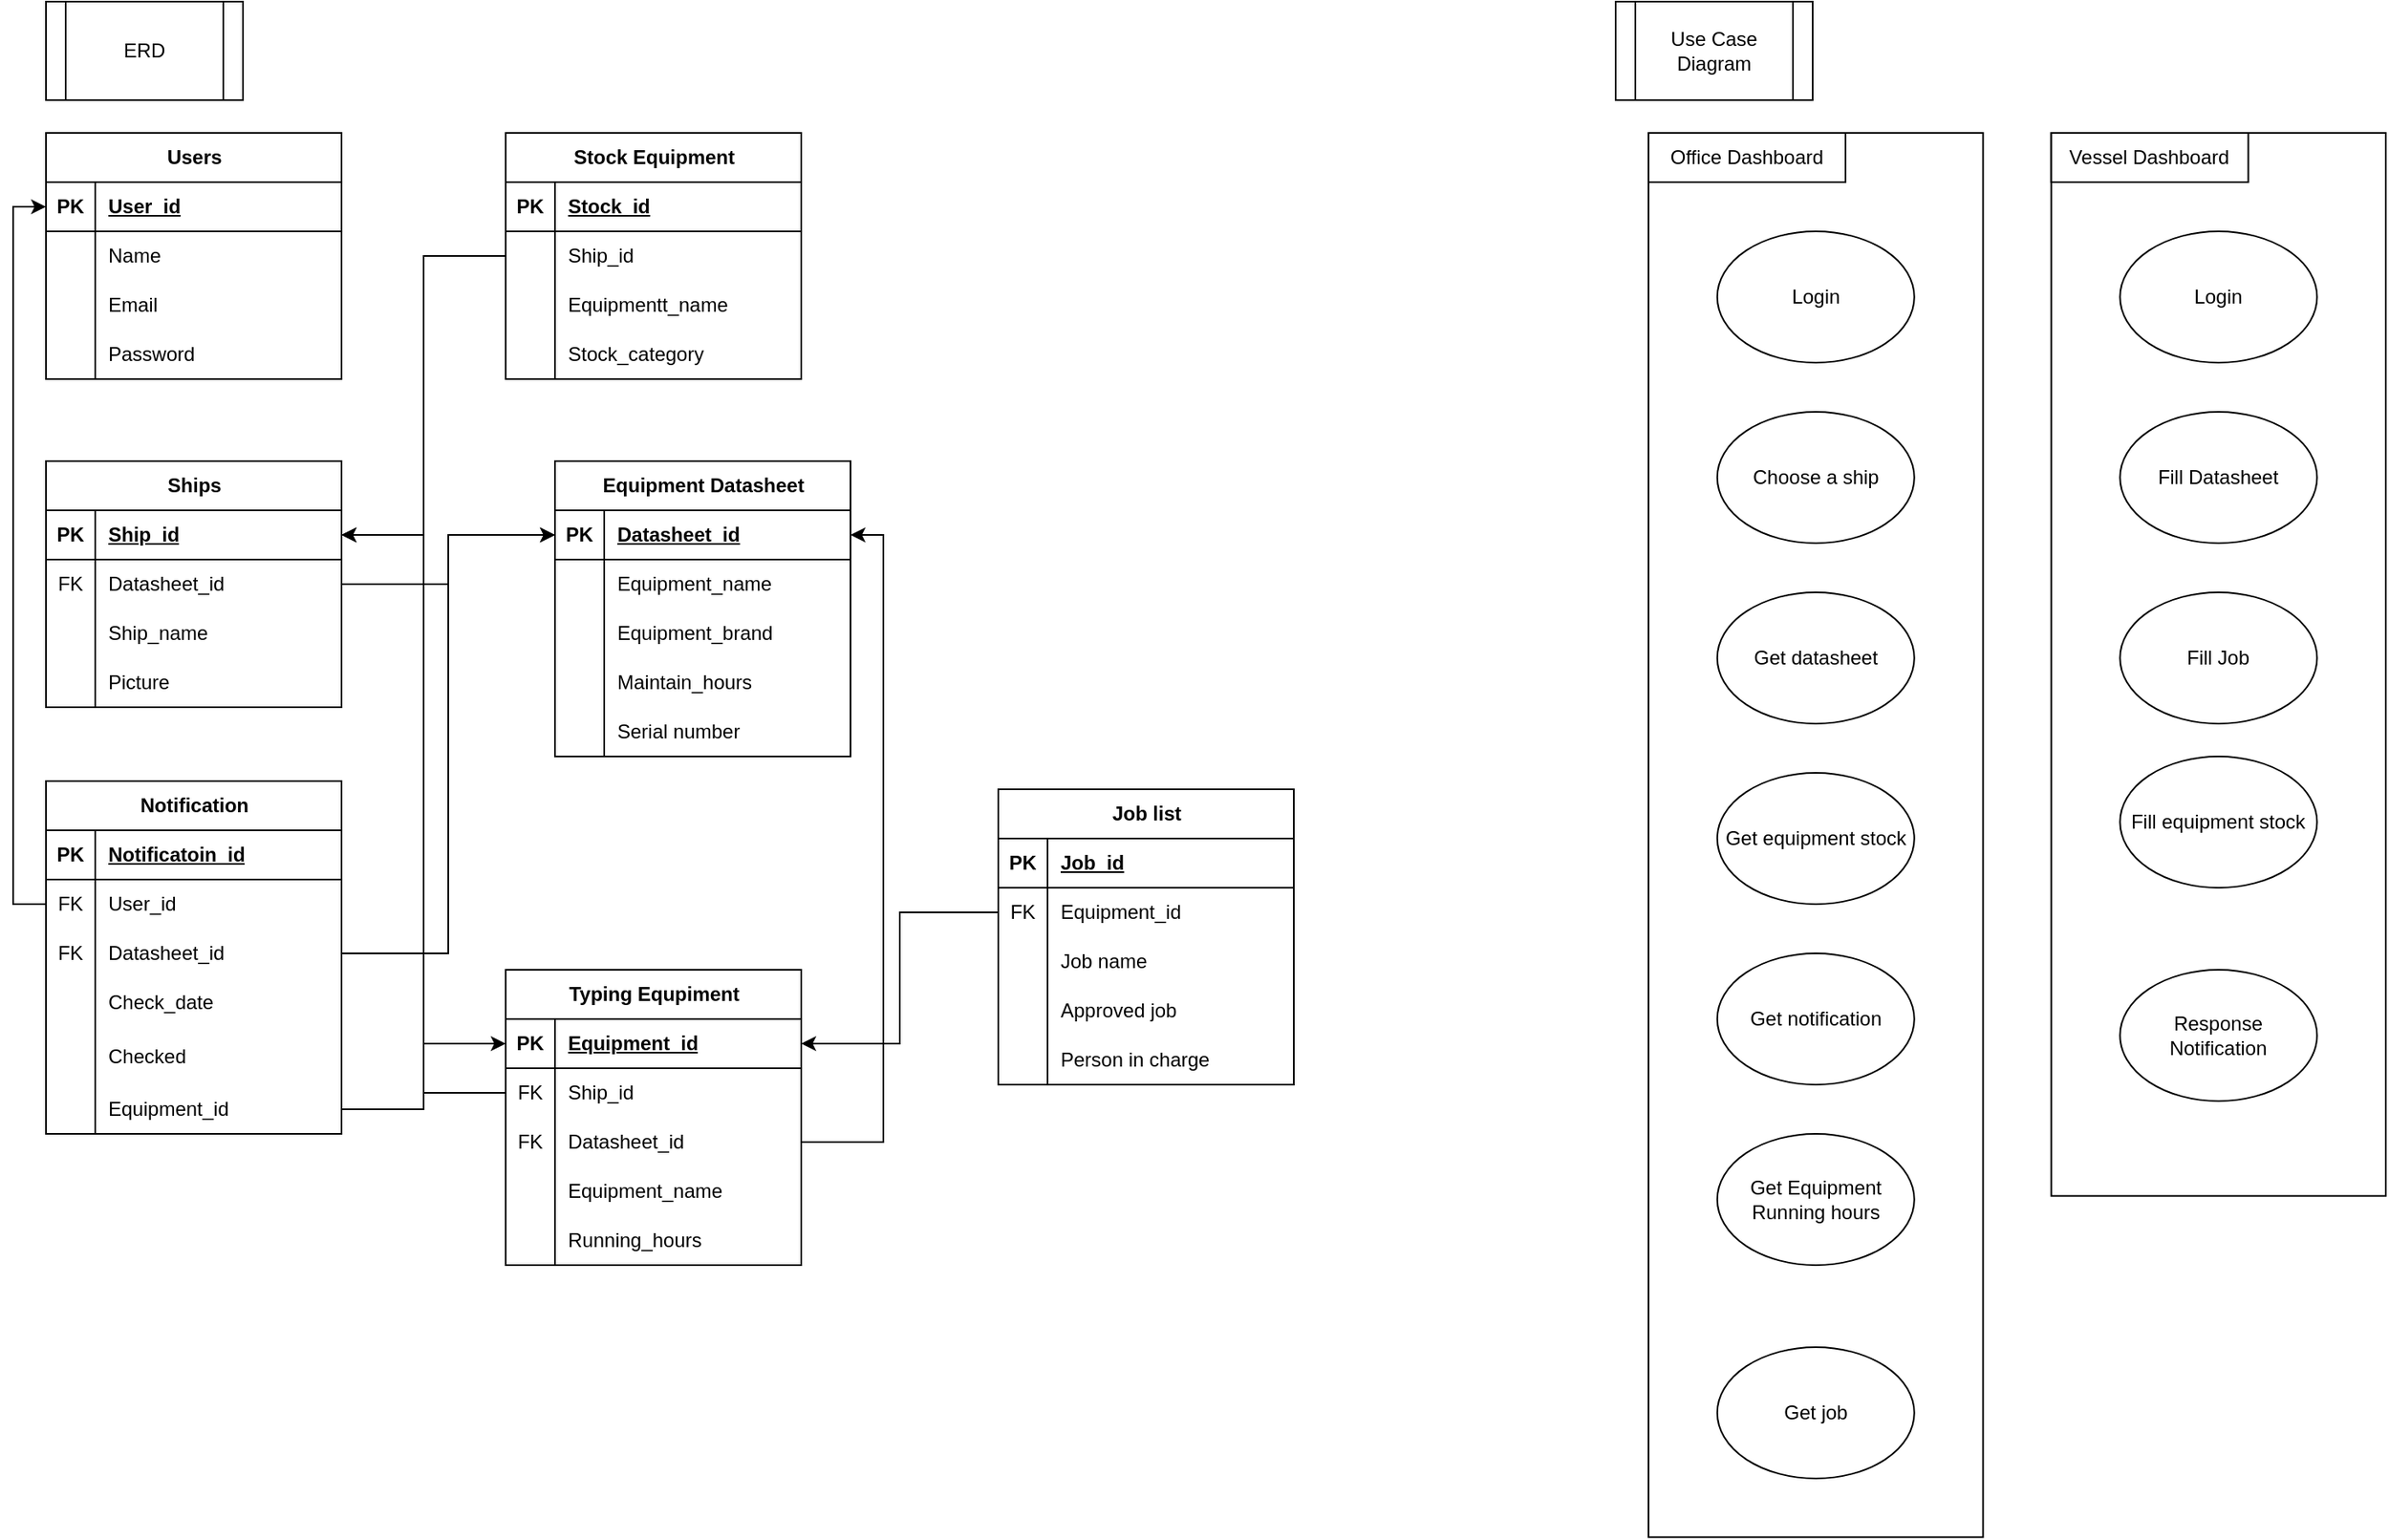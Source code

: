 <mxfile version="21.0.6" type="github">
  <diagram name="Page-1" id="IQjWWA55hHG1mAubiXNH">
    <mxGraphModel dx="1400" dy="764" grid="1" gridSize="10" guides="1" tooltips="1" connect="1" arrows="1" fold="1" page="1" pageScale="1" pageWidth="850" pageHeight="1100" math="0" shadow="0">
      <root>
        <mxCell id="0" />
        <mxCell id="1" parent="0" />
        <mxCell id="n0I2KeOokjYdzTyxzi5v-180" value="" style="rounded=0;whiteSpace=wrap;html=1;rotation=90;" vertex="1" parent="1">
          <mxGeometry x="730" y="406.01" width="855.77" height="203.75" as="geometry" />
        </mxCell>
        <mxCell id="n0I2KeOokjYdzTyxzi5v-2" value="Equipment Datasheet" style="shape=table;startSize=30;container=1;collapsible=1;childLayout=tableLayout;fixedRows=1;rowLines=0;fontStyle=1;align=center;resizeLast=1;html=1;" vertex="1" parent="1">
          <mxGeometry x="390" y="280" width="180" height="180" as="geometry" />
        </mxCell>
        <mxCell id="n0I2KeOokjYdzTyxzi5v-3" value="" style="shape=tableRow;horizontal=0;startSize=0;swimlaneHead=0;swimlaneBody=0;fillColor=none;collapsible=0;dropTarget=0;points=[[0,0.5],[1,0.5]];portConstraint=eastwest;top=0;left=0;right=0;bottom=1;" vertex="1" parent="n0I2KeOokjYdzTyxzi5v-2">
          <mxGeometry y="30" width="180" height="30" as="geometry" />
        </mxCell>
        <mxCell id="n0I2KeOokjYdzTyxzi5v-4" value="PK" style="shape=partialRectangle;connectable=0;fillColor=none;top=0;left=0;bottom=0;right=0;fontStyle=1;overflow=hidden;whiteSpace=wrap;html=1;" vertex="1" parent="n0I2KeOokjYdzTyxzi5v-3">
          <mxGeometry width="30" height="30" as="geometry">
            <mxRectangle width="30" height="30" as="alternateBounds" />
          </mxGeometry>
        </mxCell>
        <mxCell id="n0I2KeOokjYdzTyxzi5v-5" value="Datasheet_id" style="shape=partialRectangle;connectable=0;fillColor=none;top=0;left=0;bottom=0;right=0;align=left;spacingLeft=6;fontStyle=5;overflow=hidden;whiteSpace=wrap;html=1;" vertex="1" parent="n0I2KeOokjYdzTyxzi5v-3">
          <mxGeometry x="30" width="150" height="30" as="geometry">
            <mxRectangle width="150" height="30" as="alternateBounds" />
          </mxGeometry>
        </mxCell>
        <mxCell id="n0I2KeOokjYdzTyxzi5v-9" value="" style="shape=tableRow;horizontal=0;startSize=0;swimlaneHead=0;swimlaneBody=0;fillColor=none;collapsible=0;dropTarget=0;points=[[0,0.5],[1,0.5]];portConstraint=eastwest;top=0;left=0;right=0;bottom=0;" vertex="1" parent="n0I2KeOokjYdzTyxzi5v-2">
          <mxGeometry y="60" width="180" height="30" as="geometry" />
        </mxCell>
        <mxCell id="n0I2KeOokjYdzTyxzi5v-10" value="" style="shape=partialRectangle;connectable=0;fillColor=none;top=0;left=0;bottom=0;right=0;editable=1;overflow=hidden;whiteSpace=wrap;html=1;" vertex="1" parent="n0I2KeOokjYdzTyxzi5v-9">
          <mxGeometry width="30" height="30" as="geometry">
            <mxRectangle width="30" height="30" as="alternateBounds" />
          </mxGeometry>
        </mxCell>
        <mxCell id="n0I2KeOokjYdzTyxzi5v-11" value="Equipment_name" style="shape=partialRectangle;connectable=0;fillColor=none;top=0;left=0;bottom=0;right=0;align=left;spacingLeft=6;overflow=hidden;whiteSpace=wrap;html=1;" vertex="1" parent="n0I2KeOokjYdzTyxzi5v-9">
          <mxGeometry x="30" width="150" height="30" as="geometry">
            <mxRectangle width="150" height="30" as="alternateBounds" />
          </mxGeometry>
        </mxCell>
        <mxCell id="n0I2KeOokjYdzTyxzi5v-6" value="" style="shape=tableRow;horizontal=0;startSize=0;swimlaneHead=0;swimlaneBody=0;fillColor=none;collapsible=0;dropTarget=0;points=[[0,0.5],[1,0.5]];portConstraint=eastwest;top=0;left=0;right=0;bottom=0;" vertex="1" parent="n0I2KeOokjYdzTyxzi5v-2">
          <mxGeometry y="90" width="180" height="30" as="geometry" />
        </mxCell>
        <mxCell id="n0I2KeOokjYdzTyxzi5v-7" value="" style="shape=partialRectangle;connectable=0;fillColor=none;top=0;left=0;bottom=0;right=0;editable=1;overflow=hidden;whiteSpace=wrap;html=1;" vertex="1" parent="n0I2KeOokjYdzTyxzi5v-6">
          <mxGeometry width="30" height="30" as="geometry">
            <mxRectangle width="30" height="30" as="alternateBounds" />
          </mxGeometry>
        </mxCell>
        <mxCell id="n0I2KeOokjYdzTyxzi5v-8" value="Equipment_brand" style="shape=partialRectangle;connectable=0;fillColor=none;top=0;left=0;bottom=0;right=0;align=left;spacingLeft=6;overflow=hidden;whiteSpace=wrap;html=1;" vertex="1" parent="n0I2KeOokjYdzTyxzi5v-6">
          <mxGeometry x="30" width="150" height="30" as="geometry">
            <mxRectangle width="150" height="30" as="alternateBounds" />
          </mxGeometry>
        </mxCell>
        <mxCell id="n0I2KeOokjYdzTyxzi5v-12" value="" style="shape=tableRow;horizontal=0;startSize=0;swimlaneHead=0;swimlaneBody=0;fillColor=none;collapsible=0;dropTarget=0;points=[[0,0.5],[1,0.5]];portConstraint=eastwest;top=0;left=0;right=0;bottom=0;" vertex="1" parent="n0I2KeOokjYdzTyxzi5v-2">
          <mxGeometry y="120" width="180" height="30" as="geometry" />
        </mxCell>
        <mxCell id="n0I2KeOokjYdzTyxzi5v-13" value="" style="shape=partialRectangle;connectable=0;fillColor=none;top=0;left=0;bottom=0;right=0;editable=1;overflow=hidden;whiteSpace=wrap;html=1;" vertex="1" parent="n0I2KeOokjYdzTyxzi5v-12">
          <mxGeometry width="30" height="30" as="geometry">
            <mxRectangle width="30" height="30" as="alternateBounds" />
          </mxGeometry>
        </mxCell>
        <mxCell id="n0I2KeOokjYdzTyxzi5v-14" value="Maintain_hours" style="shape=partialRectangle;connectable=0;fillColor=none;top=0;left=0;bottom=0;right=0;align=left;spacingLeft=6;overflow=hidden;whiteSpace=wrap;html=1;" vertex="1" parent="n0I2KeOokjYdzTyxzi5v-12">
          <mxGeometry x="30" width="150" height="30" as="geometry">
            <mxRectangle width="150" height="30" as="alternateBounds" />
          </mxGeometry>
        </mxCell>
        <mxCell id="n0I2KeOokjYdzTyxzi5v-211" value="" style="shape=tableRow;horizontal=0;startSize=0;swimlaneHead=0;swimlaneBody=0;fillColor=none;collapsible=0;dropTarget=0;points=[[0,0.5],[1,0.5]];portConstraint=eastwest;top=0;left=0;right=0;bottom=0;" vertex="1" parent="n0I2KeOokjYdzTyxzi5v-2">
          <mxGeometry y="150" width="180" height="30" as="geometry" />
        </mxCell>
        <mxCell id="n0I2KeOokjYdzTyxzi5v-212" value="" style="shape=partialRectangle;connectable=0;fillColor=none;top=0;left=0;bottom=0;right=0;editable=1;overflow=hidden;whiteSpace=wrap;html=1;" vertex="1" parent="n0I2KeOokjYdzTyxzi5v-211">
          <mxGeometry width="30" height="30" as="geometry">
            <mxRectangle width="30" height="30" as="alternateBounds" />
          </mxGeometry>
        </mxCell>
        <mxCell id="n0I2KeOokjYdzTyxzi5v-213" value="Serial number" style="shape=partialRectangle;connectable=0;fillColor=none;top=0;left=0;bottom=0;right=0;align=left;spacingLeft=6;overflow=hidden;whiteSpace=wrap;html=1;" vertex="1" parent="n0I2KeOokjYdzTyxzi5v-211">
          <mxGeometry x="30" width="150" height="30" as="geometry">
            <mxRectangle width="150" height="30" as="alternateBounds" />
          </mxGeometry>
        </mxCell>
        <mxCell id="n0I2KeOokjYdzTyxzi5v-15" value="Users" style="shape=table;startSize=30;container=1;collapsible=1;childLayout=tableLayout;fixedRows=1;rowLines=0;fontStyle=1;align=center;resizeLast=1;html=1;" vertex="1" parent="1">
          <mxGeometry x="80" y="80" width="180" height="150" as="geometry" />
        </mxCell>
        <mxCell id="n0I2KeOokjYdzTyxzi5v-16" value="" style="shape=tableRow;horizontal=0;startSize=0;swimlaneHead=0;swimlaneBody=0;fillColor=none;collapsible=0;dropTarget=0;points=[[0,0.5],[1,0.5]];portConstraint=eastwest;top=0;left=0;right=0;bottom=1;" vertex="1" parent="n0I2KeOokjYdzTyxzi5v-15">
          <mxGeometry y="30" width="180" height="30" as="geometry" />
        </mxCell>
        <mxCell id="n0I2KeOokjYdzTyxzi5v-17" value="PK" style="shape=partialRectangle;connectable=0;fillColor=none;top=0;left=0;bottom=0;right=0;fontStyle=1;overflow=hidden;whiteSpace=wrap;html=1;" vertex="1" parent="n0I2KeOokjYdzTyxzi5v-16">
          <mxGeometry width="30" height="30" as="geometry">
            <mxRectangle width="30" height="30" as="alternateBounds" />
          </mxGeometry>
        </mxCell>
        <mxCell id="n0I2KeOokjYdzTyxzi5v-18" value="User_id" style="shape=partialRectangle;connectable=0;fillColor=none;top=0;left=0;bottom=0;right=0;align=left;spacingLeft=6;fontStyle=5;overflow=hidden;whiteSpace=wrap;html=1;" vertex="1" parent="n0I2KeOokjYdzTyxzi5v-16">
          <mxGeometry x="30" width="150" height="30" as="geometry">
            <mxRectangle width="150" height="30" as="alternateBounds" />
          </mxGeometry>
        </mxCell>
        <mxCell id="n0I2KeOokjYdzTyxzi5v-19" value="" style="shape=tableRow;horizontal=0;startSize=0;swimlaneHead=0;swimlaneBody=0;fillColor=none;collapsible=0;dropTarget=0;points=[[0,0.5],[1,0.5]];portConstraint=eastwest;top=0;left=0;right=0;bottom=0;" vertex="1" parent="n0I2KeOokjYdzTyxzi5v-15">
          <mxGeometry y="60" width="180" height="30" as="geometry" />
        </mxCell>
        <mxCell id="n0I2KeOokjYdzTyxzi5v-20" value="" style="shape=partialRectangle;connectable=0;fillColor=none;top=0;left=0;bottom=0;right=0;editable=1;overflow=hidden;whiteSpace=wrap;html=1;" vertex="1" parent="n0I2KeOokjYdzTyxzi5v-19">
          <mxGeometry width="30" height="30" as="geometry">
            <mxRectangle width="30" height="30" as="alternateBounds" />
          </mxGeometry>
        </mxCell>
        <mxCell id="n0I2KeOokjYdzTyxzi5v-21" value="Name" style="shape=partialRectangle;connectable=0;fillColor=none;top=0;left=0;bottom=0;right=0;align=left;spacingLeft=6;overflow=hidden;whiteSpace=wrap;html=1;" vertex="1" parent="n0I2KeOokjYdzTyxzi5v-19">
          <mxGeometry x="30" width="150" height="30" as="geometry">
            <mxRectangle width="150" height="30" as="alternateBounds" />
          </mxGeometry>
        </mxCell>
        <mxCell id="n0I2KeOokjYdzTyxzi5v-22" value="" style="shape=tableRow;horizontal=0;startSize=0;swimlaneHead=0;swimlaneBody=0;fillColor=none;collapsible=0;dropTarget=0;points=[[0,0.5],[1,0.5]];portConstraint=eastwest;top=0;left=0;right=0;bottom=0;" vertex="1" parent="n0I2KeOokjYdzTyxzi5v-15">
          <mxGeometry y="90" width="180" height="30" as="geometry" />
        </mxCell>
        <mxCell id="n0I2KeOokjYdzTyxzi5v-23" value="" style="shape=partialRectangle;connectable=0;fillColor=none;top=0;left=0;bottom=0;right=0;editable=1;overflow=hidden;whiteSpace=wrap;html=1;" vertex="1" parent="n0I2KeOokjYdzTyxzi5v-22">
          <mxGeometry width="30" height="30" as="geometry">
            <mxRectangle width="30" height="30" as="alternateBounds" />
          </mxGeometry>
        </mxCell>
        <mxCell id="n0I2KeOokjYdzTyxzi5v-24" value="Email" style="shape=partialRectangle;connectable=0;fillColor=none;top=0;left=0;bottom=0;right=0;align=left;spacingLeft=6;overflow=hidden;whiteSpace=wrap;html=1;" vertex="1" parent="n0I2KeOokjYdzTyxzi5v-22">
          <mxGeometry x="30" width="150" height="30" as="geometry">
            <mxRectangle width="150" height="30" as="alternateBounds" />
          </mxGeometry>
        </mxCell>
        <mxCell id="n0I2KeOokjYdzTyxzi5v-25" value="" style="shape=tableRow;horizontal=0;startSize=0;swimlaneHead=0;swimlaneBody=0;fillColor=none;collapsible=0;dropTarget=0;points=[[0,0.5],[1,0.5]];portConstraint=eastwest;top=0;left=0;right=0;bottom=0;" vertex="1" parent="n0I2KeOokjYdzTyxzi5v-15">
          <mxGeometry y="120" width="180" height="30" as="geometry" />
        </mxCell>
        <mxCell id="n0I2KeOokjYdzTyxzi5v-26" value="" style="shape=partialRectangle;connectable=0;fillColor=none;top=0;left=0;bottom=0;right=0;editable=1;overflow=hidden;whiteSpace=wrap;html=1;" vertex="1" parent="n0I2KeOokjYdzTyxzi5v-25">
          <mxGeometry width="30" height="30" as="geometry">
            <mxRectangle width="30" height="30" as="alternateBounds" />
          </mxGeometry>
        </mxCell>
        <mxCell id="n0I2KeOokjYdzTyxzi5v-27" value="Password" style="shape=partialRectangle;connectable=0;fillColor=none;top=0;left=0;bottom=0;right=0;align=left;spacingLeft=6;overflow=hidden;whiteSpace=wrap;html=1;" vertex="1" parent="n0I2KeOokjYdzTyxzi5v-25">
          <mxGeometry x="30" width="150" height="30" as="geometry">
            <mxRectangle width="150" height="30" as="alternateBounds" />
          </mxGeometry>
        </mxCell>
        <mxCell id="n0I2KeOokjYdzTyxzi5v-28" value="Ships" style="shape=table;startSize=30;container=1;collapsible=1;childLayout=tableLayout;fixedRows=1;rowLines=0;fontStyle=1;align=center;resizeLast=1;html=1;" vertex="1" parent="1">
          <mxGeometry x="80" y="280" width="180" height="150" as="geometry" />
        </mxCell>
        <mxCell id="n0I2KeOokjYdzTyxzi5v-29" value="" style="shape=tableRow;horizontal=0;startSize=0;swimlaneHead=0;swimlaneBody=0;fillColor=none;collapsible=0;dropTarget=0;points=[[0,0.5],[1,0.5]];portConstraint=eastwest;top=0;left=0;right=0;bottom=1;" vertex="1" parent="n0I2KeOokjYdzTyxzi5v-28">
          <mxGeometry y="30" width="180" height="30" as="geometry" />
        </mxCell>
        <mxCell id="n0I2KeOokjYdzTyxzi5v-30" value="PK" style="shape=partialRectangle;connectable=0;fillColor=none;top=0;left=0;bottom=0;right=0;fontStyle=1;overflow=hidden;whiteSpace=wrap;html=1;" vertex="1" parent="n0I2KeOokjYdzTyxzi5v-29">
          <mxGeometry width="30" height="30" as="geometry">
            <mxRectangle width="30" height="30" as="alternateBounds" />
          </mxGeometry>
        </mxCell>
        <mxCell id="n0I2KeOokjYdzTyxzi5v-31" value="Ship_id" style="shape=partialRectangle;connectable=0;fillColor=none;top=0;left=0;bottom=0;right=0;align=left;spacingLeft=6;fontStyle=5;overflow=hidden;whiteSpace=wrap;html=1;" vertex="1" parent="n0I2KeOokjYdzTyxzi5v-29">
          <mxGeometry x="30" width="150" height="30" as="geometry">
            <mxRectangle width="150" height="30" as="alternateBounds" />
          </mxGeometry>
        </mxCell>
        <mxCell id="n0I2KeOokjYdzTyxzi5v-35" value="" style="shape=tableRow;horizontal=0;startSize=0;swimlaneHead=0;swimlaneBody=0;fillColor=none;collapsible=0;dropTarget=0;points=[[0,0.5],[1,0.5]];portConstraint=eastwest;top=0;left=0;right=0;bottom=0;" vertex="1" parent="n0I2KeOokjYdzTyxzi5v-28">
          <mxGeometry y="60" width="180" height="30" as="geometry" />
        </mxCell>
        <mxCell id="n0I2KeOokjYdzTyxzi5v-36" value="FK" style="shape=partialRectangle;connectable=0;fillColor=none;top=0;left=0;bottom=0;right=0;editable=1;overflow=hidden;whiteSpace=wrap;html=1;" vertex="1" parent="n0I2KeOokjYdzTyxzi5v-35">
          <mxGeometry width="30" height="30" as="geometry">
            <mxRectangle width="30" height="30" as="alternateBounds" />
          </mxGeometry>
        </mxCell>
        <mxCell id="n0I2KeOokjYdzTyxzi5v-37" value="Datasheet_id" style="shape=partialRectangle;connectable=0;fillColor=none;top=0;left=0;bottom=0;right=0;align=left;spacingLeft=6;overflow=hidden;whiteSpace=wrap;html=1;" vertex="1" parent="n0I2KeOokjYdzTyxzi5v-35">
          <mxGeometry x="30" width="150" height="30" as="geometry">
            <mxRectangle width="150" height="30" as="alternateBounds" />
          </mxGeometry>
        </mxCell>
        <mxCell id="n0I2KeOokjYdzTyxzi5v-32" value="" style="shape=tableRow;horizontal=0;startSize=0;swimlaneHead=0;swimlaneBody=0;fillColor=none;collapsible=0;dropTarget=0;points=[[0,0.5],[1,0.5]];portConstraint=eastwest;top=0;left=0;right=0;bottom=0;" vertex="1" parent="n0I2KeOokjYdzTyxzi5v-28">
          <mxGeometry y="90" width="180" height="30" as="geometry" />
        </mxCell>
        <mxCell id="n0I2KeOokjYdzTyxzi5v-33" value="" style="shape=partialRectangle;connectable=0;fillColor=none;top=0;left=0;bottom=0;right=0;editable=1;overflow=hidden;whiteSpace=wrap;html=1;" vertex="1" parent="n0I2KeOokjYdzTyxzi5v-32">
          <mxGeometry width="30" height="30" as="geometry">
            <mxRectangle width="30" height="30" as="alternateBounds" />
          </mxGeometry>
        </mxCell>
        <mxCell id="n0I2KeOokjYdzTyxzi5v-34" value="Ship_name" style="shape=partialRectangle;connectable=0;fillColor=none;top=0;left=0;bottom=0;right=0;align=left;spacingLeft=6;overflow=hidden;whiteSpace=wrap;html=1;" vertex="1" parent="n0I2KeOokjYdzTyxzi5v-32">
          <mxGeometry x="30" width="150" height="30" as="geometry">
            <mxRectangle width="150" height="30" as="alternateBounds" />
          </mxGeometry>
        </mxCell>
        <mxCell id="n0I2KeOokjYdzTyxzi5v-38" value="" style="shape=tableRow;horizontal=0;startSize=0;swimlaneHead=0;swimlaneBody=0;fillColor=none;collapsible=0;dropTarget=0;points=[[0,0.5],[1,0.5]];portConstraint=eastwest;top=0;left=0;right=0;bottom=0;" vertex="1" parent="n0I2KeOokjYdzTyxzi5v-28">
          <mxGeometry y="120" width="180" height="30" as="geometry" />
        </mxCell>
        <mxCell id="n0I2KeOokjYdzTyxzi5v-39" value="" style="shape=partialRectangle;connectable=0;fillColor=none;top=0;left=0;bottom=0;right=0;editable=1;overflow=hidden;whiteSpace=wrap;html=1;" vertex="1" parent="n0I2KeOokjYdzTyxzi5v-38">
          <mxGeometry width="30" height="30" as="geometry">
            <mxRectangle width="30" height="30" as="alternateBounds" />
          </mxGeometry>
        </mxCell>
        <mxCell id="n0I2KeOokjYdzTyxzi5v-40" value="Picture" style="shape=partialRectangle;connectable=0;fillColor=none;top=0;left=0;bottom=0;right=0;align=left;spacingLeft=6;overflow=hidden;whiteSpace=wrap;html=1;" vertex="1" parent="n0I2KeOokjYdzTyxzi5v-38">
          <mxGeometry x="30" width="150" height="30" as="geometry">
            <mxRectangle width="150" height="30" as="alternateBounds" />
          </mxGeometry>
        </mxCell>
        <mxCell id="n0I2KeOokjYdzTyxzi5v-41" value="Stock Equipment" style="shape=table;startSize=30;container=1;collapsible=1;childLayout=tableLayout;fixedRows=1;rowLines=0;fontStyle=1;align=center;resizeLast=1;html=1;" vertex="1" parent="1">
          <mxGeometry x="360" y="80" width="180" height="150" as="geometry" />
        </mxCell>
        <mxCell id="n0I2KeOokjYdzTyxzi5v-42" value="" style="shape=tableRow;horizontal=0;startSize=0;swimlaneHead=0;swimlaneBody=0;fillColor=none;collapsible=0;dropTarget=0;points=[[0,0.5],[1,0.5]];portConstraint=eastwest;top=0;left=0;right=0;bottom=1;" vertex="1" parent="n0I2KeOokjYdzTyxzi5v-41">
          <mxGeometry y="30" width="180" height="30" as="geometry" />
        </mxCell>
        <mxCell id="n0I2KeOokjYdzTyxzi5v-43" value="PK" style="shape=partialRectangle;connectable=0;fillColor=none;top=0;left=0;bottom=0;right=0;fontStyle=1;overflow=hidden;whiteSpace=wrap;html=1;" vertex="1" parent="n0I2KeOokjYdzTyxzi5v-42">
          <mxGeometry width="30" height="30" as="geometry">
            <mxRectangle width="30" height="30" as="alternateBounds" />
          </mxGeometry>
        </mxCell>
        <mxCell id="n0I2KeOokjYdzTyxzi5v-44" value="Stock_id" style="shape=partialRectangle;connectable=0;fillColor=none;top=0;left=0;bottom=0;right=0;align=left;spacingLeft=6;fontStyle=5;overflow=hidden;whiteSpace=wrap;html=1;" vertex="1" parent="n0I2KeOokjYdzTyxzi5v-42">
          <mxGeometry x="30" width="150" height="30" as="geometry">
            <mxRectangle width="150" height="30" as="alternateBounds" />
          </mxGeometry>
        </mxCell>
        <mxCell id="n0I2KeOokjYdzTyxzi5v-45" value="" style="shape=tableRow;horizontal=0;startSize=0;swimlaneHead=0;swimlaneBody=0;fillColor=none;collapsible=0;dropTarget=0;points=[[0,0.5],[1,0.5]];portConstraint=eastwest;top=0;left=0;right=0;bottom=0;" vertex="1" parent="n0I2KeOokjYdzTyxzi5v-41">
          <mxGeometry y="60" width="180" height="30" as="geometry" />
        </mxCell>
        <mxCell id="n0I2KeOokjYdzTyxzi5v-46" value="" style="shape=partialRectangle;connectable=0;fillColor=none;top=0;left=0;bottom=0;right=0;editable=1;overflow=hidden;whiteSpace=wrap;html=1;" vertex="1" parent="n0I2KeOokjYdzTyxzi5v-45">
          <mxGeometry width="30" height="30" as="geometry">
            <mxRectangle width="30" height="30" as="alternateBounds" />
          </mxGeometry>
        </mxCell>
        <mxCell id="n0I2KeOokjYdzTyxzi5v-47" value="Ship_id" style="shape=partialRectangle;connectable=0;fillColor=none;top=0;left=0;bottom=0;right=0;align=left;spacingLeft=6;overflow=hidden;whiteSpace=wrap;html=1;" vertex="1" parent="n0I2KeOokjYdzTyxzi5v-45">
          <mxGeometry x="30" width="150" height="30" as="geometry">
            <mxRectangle width="150" height="30" as="alternateBounds" />
          </mxGeometry>
        </mxCell>
        <mxCell id="n0I2KeOokjYdzTyxzi5v-48" value="" style="shape=tableRow;horizontal=0;startSize=0;swimlaneHead=0;swimlaneBody=0;fillColor=none;collapsible=0;dropTarget=0;points=[[0,0.5],[1,0.5]];portConstraint=eastwest;top=0;left=0;right=0;bottom=0;" vertex="1" parent="n0I2KeOokjYdzTyxzi5v-41">
          <mxGeometry y="90" width="180" height="30" as="geometry" />
        </mxCell>
        <mxCell id="n0I2KeOokjYdzTyxzi5v-49" value="" style="shape=partialRectangle;connectable=0;fillColor=none;top=0;left=0;bottom=0;right=0;editable=1;overflow=hidden;whiteSpace=wrap;html=1;" vertex="1" parent="n0I2KeOokjYdzTyxzi5v-48">
          <mxGeometry width="30" height="30" as="geometry">
            <mxRectangle width="30" height="30" as="alternateBounds" />
          </mxGeometry>
        </mxCell>
        <mxCell id="n0I2KeOokjYdzTyxzi5v-50" value="Equipmentt_name" style="shape=partialRectangle;connectable=0;fillColor=none;top=0;left=0;bottom=0;right=0;align=left;spacingLeft=6;overflow=hidden;whiteSpace=wrap;html=1;" vertex="1" parent="n0I2KeOokjYdzTyxzi5v-48">
          <mxGeometry x="30" width="150" height="30" as="geometry">
            <mxRectangle width="150" height="30" as="alternateBounds" />
          </mxGeometry>
        </mxCell>
        <mxCell id="n0I2KeOokjYdzTyxzi5v-51" value="" style="shape=tableRow;horizontal=0;startSize=0;swimlaneHead=0;swimlaneBody=0;fillColor=none;collapsible=0;dropTarget=0;points=[[0,0.5],[1,0.5]];portConstraint=eastwest;top=0;left=0;right=0;bottom=0;" vertex="1" parent="n0I2KeOokjYdzTyxzi5v-41">
          <mxGeometry y="120" width="180" height="30" as="geometry" />
        </mxCell>
        <mxCell id="n0I2KeOokjYdzTyxzi5v-52" value="" style="shape=partialRectangle;connectable=0;fillColor=none;top=0;left=0;bottom=0;right=0;editable=1;overflow=hidden;whiteSpace=wrap;html=1;" vertex="1" parent="n0I2KeOokjYdzTyxzi5v-51">
          <mxGeometry width="30" height="30" as="geometry">
            <mxRectangle width="30" height="30" as="alternateBounds" />
          </mxGeometry>
        </mxCell>
        <mxCell id="n0I2KeOokjYdzTyxzi5v-53" value="Stock_category" style="shape=partialRectangle;connectable=0;fillColor=none;top=0;left=0;bottom=0;right=0;align=left;spacingLeft=6;overflow=hidden;whiteSpace=wrap;html=1;" vertex="1" parent="n0I2KeOokjYdzTyxzi5v-51">
          <mxGeometry x="30" width="150" height="30" as="geometry">
            <mxRectangle width="150" height="30" as="alternateBounds" />
          </mxGeometry>
        </mxCell>
        <mxCell id="n0I2KeOokjYdzTyxzi5v-54" value="Notification" style="shape=table;startSize=30;container=1;collapsible=1;childLayout=tableLayout;fixedRows=1;rowLines=0;fontStyle=1;align=center;resizeLast=1;html=1;" vertex="1" parent="1">
          <mxGeometry x="80" y="475" width="180" height="215" as="geometry" />
        </mxCell>
        <mxCell id="n0I2KeOokjYdzTyxzi5v-55" value="" style="shape=tableRow;horizontal=0;startSize=0;swimlaneHead=0;swimlaneBody=0;fillColor=none;collapsible=0;dropTarget=0;points=[[0,0.5],[1,0.5]];portConstraint=eastwest;top=0;left=0;right=0;bottom=1;" vertex="1" parent="n0I2KeOokjYdzTyxzi5v-54">
          <mxGeometry y="30" width="180" height="30" as="geometry" />
        </mxCell>
        <mxCell id="n0I2KeOokjYdzTyxzi5v-56" value="PK" style="shape=partialRectangle;connectable=0;fillColor=none;top=0;left=0;bottom=0;right=0;fontStyle=1;overflow=hidden;whiteSpace=wrap;html=1;" vertex="1" parent="n0I2KeOokjYdzTyxzi5v-55">
          <mxGeometry width="30" height="30" as="geometry">
            <mxRectangle width="30" height="30" as="alternateBounds" />
          </mxGeometry>
        </mxCell>
        <mxCell id="n0I2KeOokjYdzTyxzi5v-57" value="Notificatoin_id" style="shape=partialRectangle;connectable=0;fillColor=none;top=0;left=0;bottom=0;right=0;align=left;spacingLeft=6;fontStyle=5;overflow=hidden;whiteSpace=wrap;html=1;" vertex="1" parent="n0I2KeOokjYdzTyxzi5v-55">
          <mxGeometry x="30" width="150" height="30" as="geometry">
            <mxRectangle width="150" height="30" as="alternateBounds" />
          </mxGeometry>
        </mxCell>
        <mxCell id="n0I2KeOokjYdzTyxzi5v-64" value="" style="shape=tableRow;horizontal=0;startSize=0;swimlaneHead=0;swimlaneBody=0;fillColor=none;collapsible=0;dropTarget=0;points=[[0,0.5],[1,0.5]];portConstraint=eastwest;top=0;left=0;right=0;bottom=0;" vertex="1" parent="n0I2KeOokjYdzTyxzi5v-54">
          <mxGeometry y="60" width="180" height="30" as="geometry" />
        </mxCell>
        <mxCell id="n0I2KeOokjYdzTyxzi5v-65" value="FK" style="shape=partialRectangle;connectable=0;fillColor=none;top=0;left=0;bottom=0;right=0;editable=1;overflow=hidden;whiteSpace=wrap;html=1;" vertex="1" parent="n0I2KeOokjYdzTyxzi5v-64">
          <mxGeometry width="30" height="30" as="geometry">
            <mxRectangle width="30" height="30" as="alternateBounds" />
          </mxGeometry>
        </mxCell>
        <mxCell id="n0I2KeOokjYdzTyxzi5v-66" value="User_id" style="shape=partialRectangle;connectable=0;fillColor=none;top=0;left=0;bottom=0;right=0;align=left;spacingLeft=6;overflow=hidden;whiteSpace=wrap;html=1;" vertex="1" parent="n0I2KeOokjYdzTyxzi5v-64">
          <mxGeometry x="30" width="150" height="30" as="geometry">
            <mxRectangle width="150" height="30" as="alternateBounds" />
          </mxGeometry>
        </mxCell>
        <mxCell id="n0I2KeOokjYdzTyxzi5v-126" value="" style="shape=tableRow;horizontal=0;startSize=0;swimlaneHead=0;swimlaneBody=0;fillColor=none;collapsible=0;dropTarget=0;points=[[0,0.5],[1,0.5]];portConstraint=eastwest;top=0;left=0;right=0;bottom=0;" vertex="1" parent="n0I2KeOokjYdzTyxzi5v-54">
          <mxGeometry y="90" width="180" height="30" as="geometry" />
        </mxCell>
        <mxCell id="n0I2KeOokjYdzTyxzi5v-127" value="FK" style="shape=partialRectangle;connectable=0;fillColor=none;top=0;left=0;bottom=0;right=0;editable=1;overflow=hidden;whiteSpace=wrap;html=1;" vertex="1" parent="n0I2KeOokjYdzTyxzi5v-126">
          <mxGeometry width="30" height="30" as="geometry">
            <mxRectangle width="30" height="30" as="alternateBounds" />
          </mxGeometry>
        </mxCell>
        <mxCell id="n0I2KeOokjYdzTyxzi5v-128" value="Datasheet_id" style="shape=partialRectangle;connectable=0;fillColor=none;top=0;left=0;bottom=0;right=0;align=left;spacingLeft=6;overflow=hidden;whiteSpace=wrap;html=1;" vertex="1" parent="n0I2KeOokjYdzTyxzi5v-126">
          <mxGeometry x="30" width="150" height="30" as="geometry">
            <mxRectangle width="150" height="30" as="alternateBounds" />
          </mxGeometry>
        </mxCell>
        <mxCell id="n0I2KeOokjYdzTyxzi5v-61" value="" style="shape=tableRow;horizontal=0;startSize=0;swimlaneHead=0;swimlaneBody=0;fillColor=none;collapsible=0;dropTarget=0;points=[[0,0.5],[1,0.5]];portConstraint=eastwest;top=0;left=0;right=0;bottom=0;" vertex="1" parent="n0I2KeOokjYdzTyxzi5v-54">
          <mxGeometry y="120" width="180" height="30" as="geometry" />
        </mxCell>
        <mxCell id="n0I2KeOokjYdzTyxzi5v-62" value="" style="shape=partialRectangle;connectable=0;fillColor=none;top=0;left=0;bottom=0;right=0;editable=1;overflow=hidden;whiteSpace=wrap;html=1;" vertex="1" parent="n0I2KeOokjYdzTyxzi5v-61">
          <mxGeometry width="30" height="30" as="geometry">
            <mxRectangle width="30" height="30" as="alternateBounds" />
          </mxGeometry>
        </mxCell>
        <mxCell id="n0I2KeOokjYdzTyxzi5v-63" value="Check_date" style="shape=partialRectangle;connectable=0;fillColor=none;top=0;left=0;bottom=0;right=0;align=left;spacingLeft=6;overflow=hidden;whiteSpace=wrap;html=1;" vertex="1" parent="n0I2KeOokjYdzTyxzi5v-61">
          <mxGeometry x="30" width="150" height="30" as="geometry">
            <mxRectangle width="150" height="30" as="alternateBounds" />
          </mxGeometry>
        </mxCell>
        <mxCell id="n0I2KeOokjYdzTyxzi5v-58" value="" style="shape=tableRow;horizontal=0;startSize=0;swimlaneHead=0;swimlaneBody=0;fillColor=none;collapsible=0;dropTarget=0;points=[[0,0.5],[1,0.5]];portConstraint=eastwest;top=0;left=0;right=0;bottom=0;" vertex="1" parent="n0I2KeOokjYdzTyxzi5v-54">
          <mxGeometry y="150" width="180" height="35" as="geometry" />
        </mxCell>
        <mxCell id="n0I2KeOokjYdzTyxzi5v-59" value="" style="shape=partialRectangle;connectable=0;fillColor=none;top=0;left=0;bottom=0;right=0;editable=1;overflow=hidden;whiteSpace=wrap;html=1;" vertex="1" parent="n0I2KeOokjYdzTyxzi5v-58">
          <mxGeometry width="30" height="35" as="geometry">
            <mxRectangle width="30" height="35" as="alternateBounds" />
          </mxGeometry>
        </mxCell>
        <mxCell id="n0I2KeOokjYdzTyxzi5v-60" value="Checked" style="shape=partialRectangle;connectable=0;fillColor=none;top=0;left=0;bottom=0;right=0;align=left;spacingLeft=6;overflow=hidden;whiteSpace=wrap;html=1;" vertex="1" parent="n0I2KeOokjYdzTyxzi5v-58">
          <mxGeometry x="30" width="150" height="35" as="geometry">
            <mxRectangle width="150" height="35" as="alternateBounds" />
          </mxGeometry>
        </mxCell>
        <mxCell id="n0I2KeOokjYdzTyxzi5v-83" value="" style="shape=tableRow;horizontal=0;startSize=0;swimlaneHead=0;swimlaneBody=0;fillColor=none;collapsible=0;dropTarget=0;points=[[0,0.5],[1,0.5]];portConstraint=eastwest;top=0;left=0;right=0;bottom=0;" vertex="1" parent="n0I2KeOokjYdzTyxzi5v-54">
          <mxGeometry y="185" width="180" height="30" as="geometry" />
        </mxCell>
        <mxCell id="n0I2KeOokjYdzTyxzi5v-84" value="" style="shape=partialRectangle;connectable=0;fillColor=none;top=0;left=0;bottom=0;right=0;editable=1;overflow=hidden;whiteSpace=wrap;html=1;" vertex="1" parent="n0I2KeOokjYdzTyxzi5v-83">
          <mxGeometry width="30" height="30" as="geometry">
            <mxRectangle width="30" height="30" as="alternateBounds" />
          </mxGeometry>
        </mxCell>
        <mxCell id="n0I2KeOokjYdzTyxzi5v-85" value="Equipment_id" style="shape=partialRectangle;connectable=0;fillColor=none;top=0;left=0;bottom=0;right=0;align=left;spacingLeft=6;overflow=hidden;whiteSpace=wrap;html=1;" vertex="1" parent="n0I2KeOokjYdzTyxzi5v-83">
          <mxGeometry x="30" width="150" height="30" as="geometry">
            <mxRectangle width="150" height="30" as="alternateBounds" />
          </mxGeometry>
        </mxCell>
        <mxCell id="n0I2KeOokjYdzTyxzi5v-67" value="Typing Equpiment" style="shape=table;startSize=30;container=1;collapsible=1;childLayout=tableLayout;fixedRows=1;rowLines=0;fontStyle=1;align=center;resizeLast=1;html=1;" vertex="1" parent="1">
          <mxGeometry x="360" y="590" width="180" height="180" as="geometry" />
        </mxCell>
        <mxCell id="n0I2KeOokjYdzTyxzi5v-68" value="" style="shape=tableRow;horizontal=0;startSize=0;swimlaneHead=0;swimlaneBody=0;fillColor=none;collapsible=0;dropTarget=0;points=[[0,0.5],[1,0.5]];portConstraint=eastwest;top=0;left=0;right=0;bottom=1;" vertex="1" parent="n0I2KeOokjYdzTyxzi5v-67">
          <mxGeometry y="30" width="180" height="30" as="geometry" />
        </mxCell>
        <mxCell id="n0I2KeOokjYdzTyxzi5v-69" value="PK" style="shape=partialRectangle;connectable=0;fillColor=none;top=0;left=0;bottom=0;right=0;fontStyle=1;overflow=hidden;whiteSpace=wrap;html=1;" vertex="1" parent="n0I2KeOokjYdzTyxzi5v-68">
          <mxGeometry width="30" height="30" as="geometry">
            <mxRectangle width="30" height="30" as="alternateBounds" />
          </mxGeometry>
        </mxCell>
        <mxCell id="n0I2KeOokjYdzTyxzi5v-70" value="Equipment_id" style="shape=partialRectangle;connectable=0;fillColor=none;top=0;left=0;bottom=0;right=0;align=left;spacingLeft=6;fontStyle=5;overflow=hidden;whiteSpace=wrap;html=1;" vertex="1" parent="n0I2KeOokjYdzTyxzi5v-68">
          <mxGeometry x="30" width="150" height="30" as="geometry">
            <mxRectangle width="150" height="30" as="alternateBounds" />
          </mxGeometry>
        </mxCell>
        <mxCell id="n0I2KeOokjYdzTyxzi5v-77" value="" style="shape=tableRow;horizontal=0;startSize=0;swimlaneHead=0;swimlaneBody=0;fillColor=none;collapsible=0;dropTarget=0;points=[[0,0.5],[1,0.5]];portConstraint=eastwest;top=0;left=0;right=0;bottom=0;" vertex="1" parent="n0I2KeOokjYdzTyxzi5v-67">
          <mxGeometry y="60" width="180" height="30" as="geometry" />
        </mxCell>
        <mxCell id="n0I2KeOokjYdzTyxzi5v-78" value="FK" style="shape=partialRectangle;connectable=0;fillColor=none;top=0;left=0;bottom=0;right=0;editable=1;overflow=hidden;whiteSpace=wrap;html=1;" vertex="1" parent="n0I2KeOokjYdzTyxzi5v-77">
          <mxGeometry width="30" height="30" as="geometry">
            <mxRectangle width="30" height="30" as="alternateBounds" />
          </mxGeometry>
        </mxCell>
        <mxCell id="n0I2KeOokjYdzTyxzi5v-79" value="Ship_id" style="shape=partialRectangle;connectable=0;fillColor=none;top=0;left=0;bottom=0;right=0;align=left;spacingLeft=6;overflow=hidden;whiteSpace=wrap;html=1;" vertex="1" parent="n0I2KeOokjYdzTyxzi5v-77">
          <mxGeometry x="30" width="150" height="30" as="geometry">
            <mxRectangle width="150" height="30" as="alternateBounds" />
          </mxGeometry>
        </mxCell>
        <mxCell id="n0I2KeOokjYdzTyxzi5v-106" value="" style="shape=tableRow;horizontal=0;startSize=0;swimlaneHead=0;swimlaneBody=0;fillColor=none;collapsible=0;dropTarget=0;points=[[0,0.5],[1,0.5]];portConstraint=eastwest;top=0;left=0;right=0;bottom=0;" vertex="1" parent="n0I2KeOokjYdzTyxzi5v-67">
          <mxGeometry y="90" width="180" height="30" as="geometry" />
        </mxCell>
        <mxCell id="n0I2KeOokjYdzTyxzi5v-107" value="FK" style="shape=partialRectangle;connectable=0;fillColor=none;top=0;left=0;bottom=0;right=0;editable=1;overflow=hidden;whiteSpace=wrap;html=1;" vertex="1" parent="n0I2KeOokjYdzTyxzi5v-106">
          <mxGeometry width="30" height="30" as="geometry">
            <mxRectangle width="30" height="30" as="alternateBounds" />
          </mxGeometry>
        </mxCell>
        <mxCell id="n0I2KeOokjYdzTyxzi5v-108" value="Datasheet_id" style="shape=partialRectangle;connectable=0;fillColor=none;top=0;left=0;bottom=0;right=0;align=left;spacingLeft=6;overflow=hidden;whiteSpace=wrap;html=1;" vertex="1" parent="n0I2KeOokjYdzTyxzi5v-106">
          <mxGeometry x="30" width="150" height="30" as="geometry">
            <mxRectangle width="150" height="30" as="alternateBounds" />
          </mxGeometry>
        </mxCell>
        <mxCell id="n0I2KeOokjYdzTyxzi5v-74" value="" style="shape=tableRow;horizontal=0;startSize=0;swimlaneHead=0;swimlaneBody=0;fillColor=none;collapsible=0;dropTarget=0;points=[[0,0.5],[1,0.5]];portConstraint=eastwest;top=0;left=0;right=0;bottom=0;" vertex="1" parent="n0I2KeOokjYdzTyxzi5v-67">
          <mxGeometry y="120" width="180" height="30" as="geometry" />
        </mxCell>
        <mxCell id="n0I2KeOokjYdzTyxzi5v-75" value="" style="shape=partialRectangle;connectable=0;fillColor=none;top=0;left=0;bottom=0;right=0;editable=1;overflow=hidden;whiteSpace=wrap;html=1;" vertex="1" parent="n0I2KeOokjYdzTyxzi5v-74">
          <mxGeometry width="30" height="30" as="geometry">
            <mxRectangle width="30" height="30" as="alternateBounds" />
          </mxGeometry>
        </mxCell>
        <mxCell id="n0I2KeOokjYdzTyxzi5v-76" value="Equipment_name" style="shape=partialRectangle;connectable=0;fillColor=none;top=0;left=0;bottom=0;right=0;align=left;spacingLeft=6;overflow=hidden;whiteSpace=wrap;html=1;" vertex="1" parent="n0I2KeOokjYdzTyxzi5v-74">
          <mxGeometry x="30" width="150" height="30" as="geometry">
            <mxRectangle width="150" height="30" as="alternateBounds" />
          </mxGeometry>
        </mxCell>
        <mxCell id="n0I2KeOokjYdzTyxzi5v-71" value="" style="shape=tableRow;horizontal=0;startSize=0;swimlaneHead=0;swimlaneBody=0;fillColor=none;collapsible=0;dropTarget=0;points=[[0,0.5],[1,0.5]];portConstraint=eastwest;top=0;left=0;right=0;bottom=0;" vertex="1" parent="n0I2KeOokjYdzTyxzi5v-67">
          <mxGeometry y="150" width="180" height="30" as="geometry" />
        </mxCell>
        <mxCell id="n0I2KeOokjYdzTyxzi5v-72" value="" style="shape=partialRectangle;connectable=0;fillColor=none;top=0;left=0;bottom=0;right=0;editable=1;overflow=hidden;whiteSpace=wrap;html=1;" vertex="1" parent="n0I2KeOokjYdzTyxzi5v-71">
          <mxGeometry width="30" height="30" as="geometry">
            <mxRectangle width="30" height="30" as="alternateBounds" />
          </mxGeometry>
        </mxCell>
        <mxCell id="n0I2KeOokjYdzTyxzi5v-73" value="Running_hours" style="shape=partialRectangle;connectable=0;fillColor=none;top=0;left=0;bottom=0;right=0;align=left;spacingLeft=6;overflow=hidden;whiteSpace=wrap;html=1;" vertex="1" parent="n0I2KeOokjYdzTyxzi5v-71">
          <mxGeometry x="30" width="150" height="30" as="geometry">
            <mxRectangle width="150" height="30" as="alternateBounds" />
          </mxGeometry>
        </mxCell>
        <mxCell id="n0I2KeOokjYdzTyxzi5v-81" style="edgeStyle=orthogonalEdgeStyle;rounded=0;orthogonalLoop=1;jettySize=auto;html=1;entryX=1;entryY=0.5;entryDx=0;entryDy=0;" edge="1" parent="1" source="n0I2KeOokjYdzTyxzi5v-45" target="n0I2KeOokjYdzTyxzi5v-29">
          <mxGeometry relative="1" as="geometry" />
        </mxCell>
        <mxCell id="n0I2KeOokjYdzTyxzi5v-82" style="edgeStyle=orthogonalEdgeStyle;rounded=0;orthogonalLoop=1;jettySize=auto;html=1;entryX=0;entryY=0.5;entryDx=0;entryDy=0;" edge="1" parent="1" source="n0I2KeOokjYdzTyxzi5v-64" target="n0I2KeOokjYdzTyxzi5v-16">
          <mxGeometry relative="1" as="geometry" />
        </mxCell>
        <mxCell id="n0I2KeOokjYdzTyxzi5v-86" style="edgeStyle=orthogonalEdgeStyle;rounded=0;orthogonalLoop=1;jettySize=auto;html=1;entryX=0;entryY=0.5;entryDx=0;entryDy=0;" edge="1" parent="1" source="n0I2KeOokjYdzTyxzi5v-83" target="n0I2KeOokjYdzTyxzi5v-68">
          <mxGeometry relative="1" as="geometry" />
        </mxCell>
        <mxCell id="n0I2KeOokjYdzTyxzi5v-87" style="edgeStyle=orthogonalEdgeStyle;rounded=0;orthogonalLoop=1;jettySize=auto;html=1;entryX=1;entryY=0.5;entryDx=0;entryDy=0;" edge="1" parent="1" source="n0I2KeOokjYdzTyxzi5v-77" target="n0I2KeOokjYdzTyxzi5v-29">
          <mxGeometry relative="1" as="geometry" />
        </mxCell>
        <mxCell id="n0I2KeOokjYdzTyxzi5v-88" style="edgeStyle=orthogonalEdgeStyle;rounded=0;orthogonalLoop=1;jettySize=auto;html=1;entryX=0;entryY=0.5;entryDx=0;entryDy=0;" edge="1" parent="1" source="n0I2KeOokjYdzTyxzi5v-35" target="n0I2KeOokjYdzTyxzi5v-3">
          <mxGeometry relative="1" as="geometry" />
        </mxCell>
        <mxCell id="n0I2KeOokjYdzTyxzi5v-109" style="edgeStyle=orthogonalEdgeStyle;rounded=0;orthogonalLoop=1;jettySize=auto;html=1;entryX=1;entryY=0.25;entryDx=0;entryDy=0;" edge="1" parent="1" source="n0I2KeOokjYdzTyxzi5v-106" target="n0I2KeOokjYdzTyxzi5v-2">
          <mxGeometry relative="1" as="geometry" />
        </mxCell>
        <mxCell id="n0I2KeOokjYdzTyxzi5v-129" style="edgeStyle=orthogonalEdgeStyle;rounded=0;orthogonalLoop=1;jettySize=auto;html=1;entryX=0;entryY=0.5;entryDx=0;entryDy=0;" edge="1" parent="1" source="n0I2KeOokjYdzTyxzi5v-126" target="n0I2KeOokjYdzTyxzi5v-3">
          <mxGeometry relative="1" as="geometry" />
        </mxCell>
        <mxCell id="n0I2KeOokjYdzTyxzi5v-163" value="ERD" style="shape=process;whiteSpace=wrap;html=1;backgroundOutline=1;" vertex="1" parent="1">
          <mxGeometry x="80" width="120" height="60" as="geometry" />
        </mxCell>
        <mxCell id="n0I2KeOokjYdzTyxzi5v-164" value="Use Case Diagram" style="shape=process;whiteSpace=wrap;html=1;backgroundOutline=1;" vertex="1" parent="1">
          <mxGeometry x="1036" width="120" height="60" as="geometry" />
        </mxCell>
        <mxCell id="n0I2KeOokjYdzTyxzi5v-168" value="Login" style="ellipse;whiteSpace=wrap;html=1;" vertex="1" parent="1">
          <mxGeometry x="1097.88" y="140" width="120" height="80" as="geometry" />
        </mxCell>
        <mxCell id="n0I2KeOokjYdzTyxzi5v-171" value="Choose a ship&lt;br&gt;" style="ellipse;whiteSpace=wrap;html=1;" vertex="1" parent="1">
          <mxGeometry x="1097.88" y="250" width="120" height="80" as="geometry" />
        </mxCell>
        <mxCell id="n0I2KeOokjYdzTyxzi5v-172" value="Get datasheet" style="ellipse;whiteSpace=wrap;html=1;" vertex="1" parent="1">
          <mxGeometry x="1097.88" y="360" width="120" height="80" as="geometry" />
        </mxCell>
        <mxCell id="n0I2KeOokjYdzTyxzi5v-173" value="Get notification" style="ellipse;whiteSpace=wrap;html=1;" vertex="1" parent="1">
          <mxGeometry x="1097.88" y="580" width="120" height="80" as="geometry" />
        </mxCell>
        <mxCell id="n0I2KeOokjYdzTyxzi5v-174" value="Get equipment stock" style="ellipse;whiteSpace=wrap;html=1;" vertex="1" parent="1">
          <mxGeometry x="1097.88" y="470" width="120" height="80" as="geometry" />
        </mxCell>
        <mxCell id="n0I2KeOokjYdzTyxzi5v-181" value="Office Dashboard" style="rounded=0;whiteSpace=wrap;html=1;" vertex="1" parent="1">
          <mxGeometry x="1056" y="80" width="120" height="30" as="geometry" />
        </mxCell>
        <mxCell id="n0I2KeOokjYdzTyxzi5v-182" value="" style="rounded=0;whiteSpace=wrap;html=1;rotation=90;" vertex="1" parent="1">
          <mxGeometry x="1079.28" y="302.04" width="647.81" height="203.75" as="geometry" />
        </mxCell>
        <mxCell id="n0I2KeOokjYdzTyxzi5v-183" value="Login" style="ellipse;whiteSpace=wrap;html=1;" vertex="1" parent="1">
          <mxGeometry x="1343.18" y="140" width="120" height="80" as="geometry" />
        </mxCell>
        <mxCell id="n0I2KeOokjYdzTyxzi5v-184" value="Fill Datasheet" style="ellipse;whiteSpace=wrap;html=1;" vertex="1" parent="1">
          <mxGeometry x="1343.18" y="250" width="120" height="80" as="geometry" />
        </mxCell>
        <mxCell id="n0I2KeOokjYdzTyxzi5v-185" value="Fill equipment stock" style="ellipse;whiteSpace=wrap;html=1;" vertex="1" parent="1">
          <mxGeometry x="1343.18" y="460" width="120" height="80" as="geometry" />
        </mxCell>
        <mxCell id="n0I2KeOokjYdzTyxzi5v-187" value="Response&lt;br&gt;Notification" style="ellipse;whiteSpace=wrap;html=1;" vertex="1" parent="1">
          <mxGeometry x="1343.18" y="590" width="120" height="80" as="geometry" />
        </mxCell>
        <mxCell id="n0I2KeOokjYdzTyxzi5v-188" value="Vessel Dashboard" style="rounded=0;whiteSpace=wrap;html=1;" vertex="1" parent="1">
          <mxGeometry x="1301.3" y="80" width="120" height="30" as="geometry" />
        </mxCell>
        <mxCell id="n0I2KeOokjYdzTyxzi5v-191" value="Get Equipment Running hours" style="ellipse;whiteSpace=wrap;html=1;" vertex="1" parent="1">
          <mxGeometry x="1097.88" y="690" width="120" height="80" as="geometry" />
        </mxCell>
        <mxCell id="n0I2KeOokjYdzTyxzi5v-192" value="Fill Job" style="ellipse;whiteSpace=wrap;html=1;" vertex="1" parent="1">
          <mxGeometry x="1343.18" y="360" width="120" height="80" as="geometry" />
        </mxCell>
        <mxCell id="n0I2KeOokjYdzTyxzi5v-193" value="Get job" style="ellipse;whiteSpace=wrap;html=1;" vertex="1" parent="1">
          <mxGeometry x="1097.88" y="820" width="120" height="80" as="geometry" />
        </mxCell>
        <mxCell id="n0I2KeOokjYdzTyxzi5v-194" value="Job list" style="shape=table;startSize=30;container=1;collapsible=1;childLayout=tableLayout;fixedRows=1;rowLines=0;fontStyle=1;align=center;resizeLast=1;html=1;" vertex="1" parent="1">
          <mxGeometry x="660" y="480" width="180" height="180" as="geometry" />
        </mxCell>
        <mxCell id="n0I2KeOokjYdzTyxzi5v-195" value="" style="shape=tableRow;horizontal=0;startSize=0;swimlaneHead=0;swimlaneBody=0;fillColor=none;collapsible=0;dropTarget=0;points=[[0,0.5],[1,0.5]];portConstraint=eastwest;top=0;left=0;right=0;bottom=1;" vertex="1" parent="n0I2KeOokjYdzTyxzi5v-194">
          <mxGeometry y="30" width="180" height="30" as="geometry" />
        </mxCell>
        <mxCell id="n0I2KeOokjYdzTyxzi5v-196" value="PK" style="shape=partialRectangle;connectable=0;fillColor=none;top=0;left=0;bottom=0;right=0;fontStyle=1;overflow=hidden;whiteSpace=wrap;html=1;" vertex="1" parent="n0I2KeOokjYdzTyxzi5v-195">
          <mxGeometry width="30" height="30" as="geometry">
            <mxRectangle width="30" height="30" as="alternateBounds" />
          </mxGeometry>
        </mxCell>
        <mxCell id="n0I2KeOokjYdzTyxzi5v-197" value="Job_id" style="shape=partialRectangle;connectable=0;fillColor=none;top=0;left=0;bottom=0;right=0;align=left;spacingLeft=6;fontStyle=5;overflow=hidden;whiteSpace=wrap;html=1;" vertex="1" parent="n0I2KeOokjYdzTyxzi5v-195">
          <mxGeometry x="30" width="150" height="30" as="geometry">
            <mxRectangle width="150" height="30" as="alternateBounds" />
          </mxGeometry>
        </mxCell>
        <mxCell id="n0I2KeOokjYdzTyxzi5v-198" value="" style="shape=tableRow;horizontal=0;startSize=0;swimlaneHead=0;swimlaneBody=0;fillColor=none;collapsible=0;dropTarget=0;points=[[0,0.5],[1,0.5]];portConstraint=eastwest;top=0;left=0;right=0;bottom=0;" vertex="1" parent="n0I2KeOokjYdzTyxzi5v-194">
          <mxGeometry y="60" width="180" height="30" as="geometry" />
        </mxCell>
        <mxCell id="n0I2KeOokjYdzTyxzi5v-199" value="FK" style="shape=partialRectangle;connectable=0;fillColor=none;top=0;left=0;bottom=0;right=0;editable=1;overflow=hidden;whiteSpace=wrap;html=1;" vertex="1" parent="n0I2KeOokjYdzTyxzi5v-198">
          <mxGeometry width="30" height="30" as="geometry">
            <mxRectangle width="30" height="30" as="alternateBounds" />
          </mxGeometry>
        </mxCell>
        <mxCell id="n0I2KeOokjYdzTyxzi5v-200" value="Equipment_id" style="shape=partialRectangle;connectable=0;fillColor=none;top=0;left=0;bottom=0;right=0;align=left;spacingLeft=6;overflow=hidden;whiteSpace=wrap;html=1;" vertex="1" parent="n0I2KeOokjYdzTyxzi5v-198">
          <mxGeometry x="30" width="150" height="30" as="geometry">
            <mxRectangle width="150" height="30" as="alternateBounds" />
          </mxGeometry>
        </mxCell>
        <mxCell id="n0I2KeOokjYdzTyxzi5v-207" value="" style="shape=tableRow;horizontal=0;startSize=0;swimlaneHead=0;swimlaneBody=0;fillColor=none;collapsible=0;dropTarget=0;points=[[0,0.5],[1,0.5]];portConstraint=eastwest;top=0;left=0;right=0;bottom=0;" vertex="1" parent="n0I2KeOokjYdzTyxzi5v-194">
          <mxGeometry y="90" width="180" height="30" as="geometry" />
        </mxCell>
        <mxCell id="n0I2KeOokjYdzTyxzi5v-208" value="" style="shape=partialRectangle;connectable=0;fillColor=none;top=0;left=0;bottom=0;right=0;editable=1;overflow=hidden;whiteSpace=wrap;html=1;" vertex="1" parent="n0I2KeOokjYdzTyxzi5v-207">
          <mxGeometry width="30" height="30" as="geometry">
            <mxRectangle width="30" height="30" as="alternateBounds" />
          </mxGeometry>
        </mxCell>
        <mxCell id="n0I2KeOokjYdzTyxzi5v-209" value="Job name" style="shape=partialRectangle;connectable=0;fillColor=none;top=0;left=0;bottom=0;right=0;align=left;spacingLeft=6;overflow=hidden;whiteSpace=wrap;html=1;" vertex="1" parent="n0I2KeOokjYdzTyxzi5v-207">
          <mxGeometry x="30" width="150" height="30" as="geometry">
            <mxRectangle width="150" height="30" as="alternateBounds" />
          </mxGeometry>
        </mxCell>
        <mxCell id="n0I2KeOokjYdzTyxzi5v-201" value="" style="shape=tableRow;horizontal=0;startSize=0;swimlaneHead=0;swimlaneBody=0;fillColor=none;collapsible=0;dropTarget=0;points=[[0,0.5],[1,0.5]];portConstraint=eastwest;top=0;left=0;right=0;bottom=0;" vertex="1" parent="n0I2KeOokjYdzTyxzi5v-194">
          <mxGeometry y="120" width="180" height="30" as="geometry" />
        </mxCell>
        <mxCell id="n0I2KeOokjYdzTyxzi5v-202" value="" style="shape=partialRectangle;connectable=0;fillColor=none;top=0;left=0;bottom=0;right=0;editable=1;overflow=hidden;whiteSpace=wrap;html=1;" vertex="1" parent="n0I2KeOokjYdzTyxzi5v-201">
          <mxGeometry width="30" height="30" as="geometry">
            <mxRectangle width="30" height="30" as="alternateBounds" />
          </mxGeometry>
        </mxCell>
        <mxCell id="n0I2KeOokjYdzTyxzi5v-203" value="Approved job" style="shape=partialRectangle;connectable=0;fillColor=none;top=0;left=0;bottom=0;right=0;align=left;spacingLeft=6;overflow=hidden;whiteSpace=wrap;html=1;" vertex="1" parent="n0I2KeOokjYdzTyxzi5v-201">
          <mxGeometry x="30" width="150" height="30" as="geometry">
            <mxRectangle width="150" height="30" as="alternateBounds" />
          </mxGeometry>
        </mxCell>
        <mxCell id="n0I2KeOokjYdzTyxzi5v-204" value="" style="shape=tableRow;horizontal=0;startSize=0;swimlaneHead=0;swimlaneBody=0;fillColor=none;collapsible=0;dropTarget=0;points=[[0,0.5],[1,0.5]];portConstraint=eastwest;top=0;left=0;right=0;bottom=0;" vertex="1" parent="n0I2KeOokjYdzTyxzi5v-194">
          <mxGeometry y="150" width="180" height="30" as="geometry" />
        </mxCell>
        <mxCell id="n0I2KeOokjYdzTyxzi5v-205" value="" style="shape=partialRectangle;connectable=0;fillColor=none;top=0;left=0;bottom=0;right=0;editable=1;overflow=hidden;whiteSpace=wrap;html=1;" vertex="1" parent="n0I2KeOokjYdzTyxzi5v-204">
          <mxGeometry width="30" height="30" as="geometry">
            <mxRectangle width="30" height="30" as="alternateBounds" />
          </mxGeometry>
        </mxCell>
        <mxCell id="n0I2KeOokjYdzTyxzi5v-206" value="Person in charge" style="shape=partialRectangle;connectable=0;fillColor=none;top=0;left=0;bottom=0;right=0;align=left;spacingLeft=6;overflow=hidden;whiteSpace=wrap;html=1;" vertex="1" parent="n0I2KeOokjYdzTyxzi5v-204">
          <mxGeometry x="30" width="150" height="30" as="geometry">
            <mxRectangle width="150" height="30" as="alternateBounds" />
          </mxGeometry>
        </mxCell>
        <mxCell id="n0I2KeOokjYdzTyxzi5v-210" style="edgeStyle=orthogonalEdgeStyle;rounded=0;orthogonalLoop=1;jettySize=auto;html=1;entryX=1;entryY=0.5;entryDx=0;entryDy=0;" edge="1" parent="1" source="n0I2KeOokjYdzTyxzi5v-198" target="n0I2KeOokjYdzTyxzi5v-68">
          <mxGeometry relative="1" as="geometry" />
        </mxCell>
      </root>
    </mxGraphModel>
  </diagram>
</mxfile>
